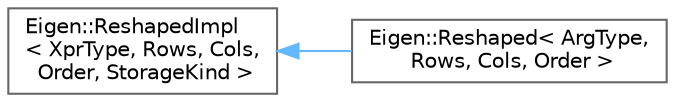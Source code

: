 digraph "Graphical Class Hierarchy"
{
 // LATEX_PDF_SIZE
  bgcolor="transparent";
  edge [fontname=Helvetica,fontsize=10,labelfontname=Helvetica,labelfontsize=10];
  node [fontname=Helvetica,fontsize=10,shape=box,height=0.2,width=0.4];
  rankdir="LR";
  Node0 [id="Node000000",label="Eigen::ReshapedImpl\l\< XprType, Rows, Cols,\l Order, StorageKind \>",height=0.2,width=0.4,color="grey40", fillcolor="white", style="filled",URL="$classEigen_1_1ReshapedImpl.html",tooltip=" "];
  Node0 -> Node1 [id="edge1285_Node000000_Node000001",dir="back",color="steelblue1",style="solid",tooltip=" "];
  Node1 [id="Node000001",label="Eigen::Reshaped\< ArgType,\l Rows, Cols, Order \>",height=0.2,width=0.4,color="grey40", fillcolor="white", style="filled",URL="$classEigen_1_1Reshaped.html",tooltip=" "];
}
